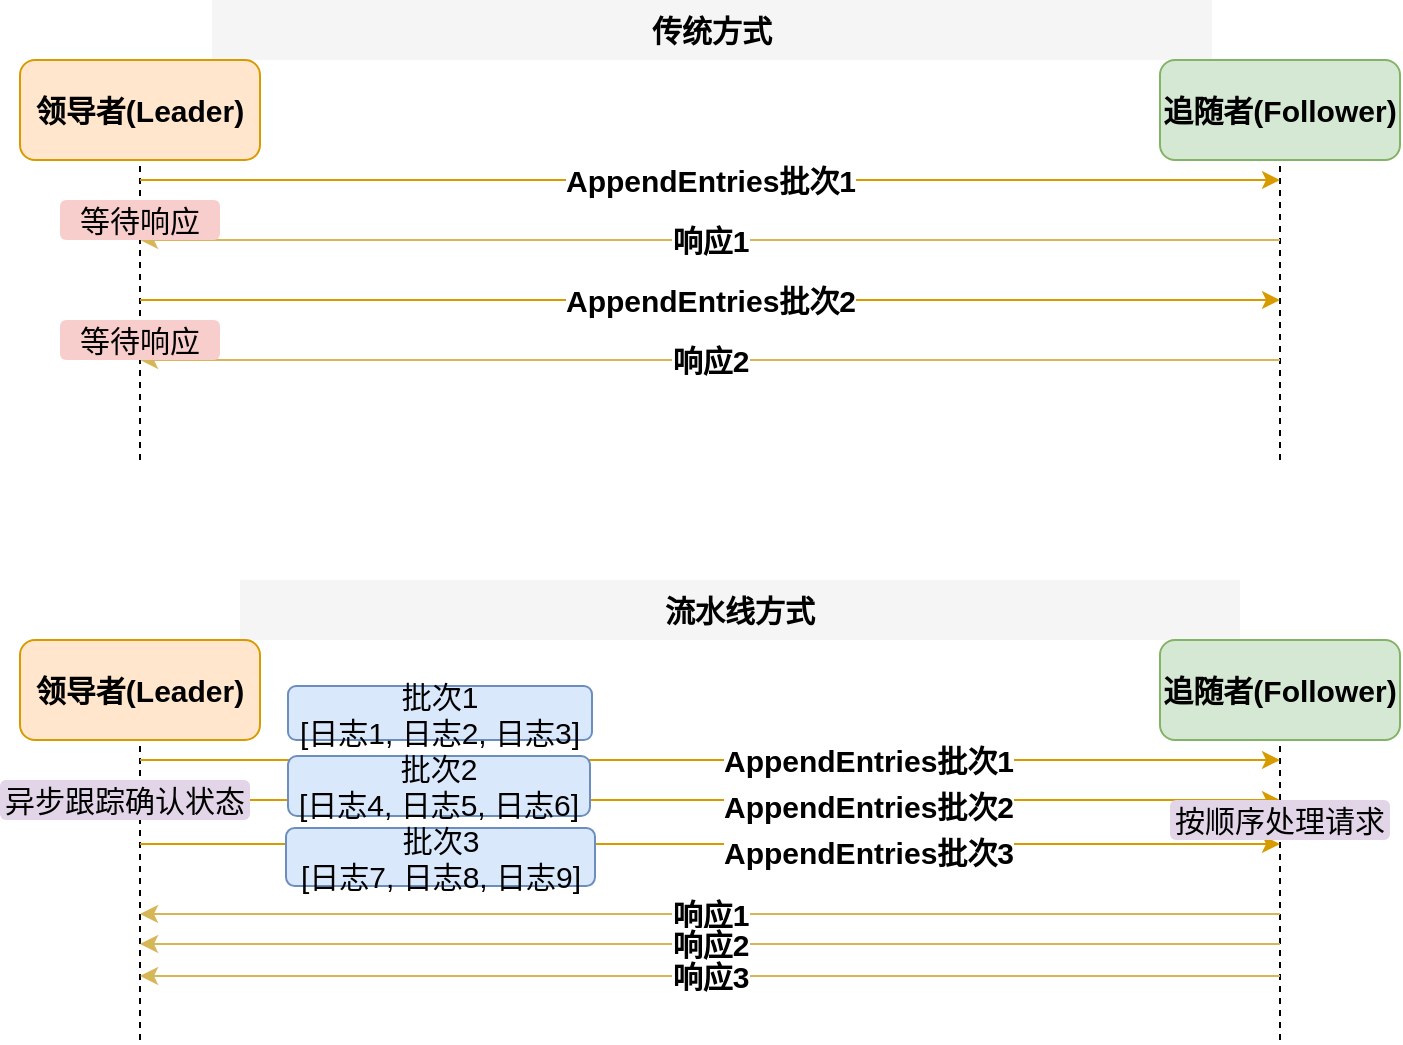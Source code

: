 <mxfile version="27.0.6">
  <diagram name="日志流水线优化" id="cEwv6QGE_8RR6pSS1JHF">
    <mxGraphModel dx="446" dy="136" grid="0" gridSize="10" guides="1" tooltips="1" connect="1" arrows="1" fold="1" page="0" pageScale="1" pageWidth="850" pageHeight="1100" math="0" shadow="0">
      <root>
        <mxCell id="0" />
        <mxCell id="1" parent="0" />
        <mxCell id="tI9Yq3BKOj91rwqoLNJe-35" value="传统方式" style="text;html=1;strokeColor=none;fillColor=#f5f5f5;align=center;verticalAlign=middle;whiteSpace=wrap;rounded=0;fontSize=15;fontStyle=1" vertex="1" parent="1">
          <mxGeometry x="825" y="571" width="500" height="30" as="geometry" />
        </mxCell>
        <mxCell id="tI9Yq3BKOj91rwqoLNJe-36" value="领导者(Leader)" style="rounded=1;whiteSpace=wrap;html=1;fillColor=#ffe6cc;strokeColor=#d79b00;fontStyle=1;fontSize=15;" vertex="1" parent="1">
          <mxGeometry x="729" y="601" width="120" height="50" as="geometry" />
        </mxCell>
        <mxCell id="tI9Yq3BKOj91rwqoLNJe-37" value="追随者(Follower)" style="rounded=1;whiteSpace=wrap;html=1;fillColor=#d5e8d4;strokeColor=#82b366;fontStyle=1;fontSize=15;" vertex="1" parent="1">
          <mxGeometry x="1299" y="601" width="120" height="50" as="geometry" />
        </mxCell>
        <mxCell id="tI9Yq3BKOj91rwqoLNJe-38" value="" style="endArrow=none;dashed=1;html=1;rounded=0;entryX=0.5;entryY=1;entryDx=0;entryDy=0;fontSize=15;" edge="1" parent="1" target="tI9Yq3BKOj91rwqoLNJe-36">
          <mxGeometry width="50" height="50" relative="1" as="geometry">
            <mxPoint x="789" y="801" as="sourcePoint" />
            <mxPoint x="789" y="651" as="targetPoint" />
          </mxGeometry>
        </mxCell>
        <mxCell id="tI9Yq3BKOj91rwqoLNJe-39" value="" style="endArrow=none;dashed=1;html=1;rounded=0;entryX=0.5;entryY=1;entryDx=0;entryDy=0;fontSize=15;" edge="1" parent="1" target="tI9Yq3BKOj91rwqoLNJe-37">
          <mxGeometry width="50" height="50" relative="1" as="geometry">
            <mxPoint x="1359" y="801" as="sourcePoint" />
            <mxPoint x="1359" y="651" as="targetPoint" />
          </mxGeometry>
        </mxCell>
        <mxCell id="tI9Yq3BKOj91rwqoLNJe-40" value="AppendEntries批次1" style="endArrow=classic;html=1;rounded=0;fillColor=#ffe6cc;strokeColor=#d79b00;fontStyle=1;fontSize=15;" edge="1" parent="1">
          <mxGeometry width="50" height="50" relative="1" as="geometry">
            <mxPoint x="789" y="661" as="sourcePoint" />
            <mxPoint x="1359" y="661" as="targetPoint" />
          </mxGeometry>
        </mxCell>
        <mxCell id="tI9Yq3BKOj91rwqoLNJe-41" value="响应1" style="endArrow=classic;html=1;rounded=0;fillColor=#fff2cc;strokeColor=#d6b656;fontStyle=1;fontSize=15;" edge="1" parent="1">
          <mxGeometry width="50" height="50" relative="1" as="geometry">
            <mxPoint x="1359" y="691" as="sourcePoint" />
            <mxPoint x="789" y="691" as="targetPoint" />
          </mxGeometry>
        </mxCell>
        <mxCell id="tI9Yq3BKOj91rwqoLNJe-42" value="AppendEntries批次2" style="endArrow=classic;html=1;rounded=0;fillColor=#ffe6cc;strokeColor=#d79b00;fontStyle=1;fontSize=15;" edge="1" parent="1">
          <mxGeometry width="50" height="50" relative="1" as="geometry">
            <mxPoint x="789" y="721" as="sourcePoint" />
            <mxPoint x="1359" y="721" as="targetPoint" />
          </mxGeometry>
        </mxCell>
        <mxCell id="tI9Yq3BKOj91rwqoLNJe-43" value="响应2" style="endArrow=classic;html=1;rounded=0;fillColor=#fff2cc;strokeColor=#d6b656;fontStyle=1;fontSize=15;" edge="1" parent="1">
          <mxGeometry width="50" height="50" relative="1" as="geometry">
            <mxPoint x="1359" y="751" as="sourcePoint" />
            <mxPoint x="789" y="751" as="targetPoint" />
          </mxGeometry>
        </mxCell>
        <mxCell id="tI9Yq3BKOj91rwqoLNJe-44" value="等待响应" style="text;html=1;strokeColor=none;fillColor=#f8cecc;align=center;verticalAlign=middle;whiteSpace=wrap;rounded=1;fontSize=15;" vertex="1" parent="1">
          <mxGeometry x="749" y="671" width="80" height="20" as="geometry" />
        </mxCell>
        <mxCell id="tI9Yq3BKOj91rwqoLNJe-45" value="等待响应" style="text;html=1;strokeColor=none;fillColor=#f8cecc;align=center;verticalAlign=middle;whiteSpace=wrap;rounded=1;fontSize=15;" vertex="1" parent="1">
          <mxGeometry x="749" y="731" width="80" height="20" as="geometry" />
        </mxCell>
        <mxCell id="tI9Yq3BKOj91rwqoLNJe-46" value="流水线方式" style="text;html=1;strokeColor=none;fillColor=#f5f5f5;align=center;verticalAlign=middle;whiteSpace=wrap;rounded=0;fontSize=15;fontStyle=1" vertex="1" parent="1">
          <mxGeometry x="839" y="861" width="500" height="30" as="geometry" />
        </mxCell>
        <mxCell id="tI9Yq3BKOj91rwqoLNJe-47" value="领导者(Leader)" style="rounded=1;whiteSpace=wrap;html=1;fillColor=#ffe6cc;strokeColor=#d79b00;fontStyle=1;fontSize=15;" vertex="1" parent="1">
          <mxGeometry x="729" y="891" width="120" height="50" as="geometry" />
        </mxCell>
        <mxCell id="tI9Yq3BKOj91rwqoLNJe-48" value="追随者(Follower)" style="rounded=1;whiteSpace=wrap;html=1;fillColor=#d5e8d4;strokeColor=#82b366;fontStyle=1;fontSize=15;" vertex="1" parent="1">
          <mxGeometry x="1299" y="891" width="120" height="50" as="geometry" />
        </mxCell>
        <mxCell id="tI9Yq3BKOj91rwqoLNJe-49" value="" style="endArrow=none;dashed=1;html=1;rounded=0;entryX=0.5;entryY=1;entryDx=0;entryDy=0;fontSize=15;" edge="1" parent="1" target="tI9Yq3BKOj91rwqoLNJe-47">
          <mxGeometry width="50" height="50" relative="1" as="geometry">
            <mxPoint x="789" y="1091" as="sourcePoint" />
            <mxPoint x="789" y="941" as="targetPoint" />
          </mxGeometry>
        </mxCell>
        <mxCell id="tI9Yq3BKOj91rwqoLNJe-50" value="" style="endArrow=none;dashed=1;html=1;rounded=0;entryX=0.5;entryY=1;entryDx=0;entryDy=0;fontSize=15;" edge="1" parent="1" target="tI9Yq3BKOj91rwqoLNJe-48">
          <mxGeometry width="50" height="50" relative="1" as="geometry">
            <mxPoint x="1359" y="1091" as="sourcePoint" />
            <mxPoint x="1359" y="941" as="targetPoint" />
          </mxGeometry>
        </mxCell>
        <mxCell id="tI9Yq3BKOj91rwqoLNJe-51" value="AppendEntries批次1" style="endArrow=classic;html=1;rounded=0;fillColor=#ffe6cc;strokeColor=#d79b00;fontStyle=1;fontSize=15;" edge="1" parent="1">
          <mxGeometry x="0.274" width="50" height="50" relative="1" as="geometry">
            <mxPoint x="789" y="951" as="sourcePoint" />
            <mxPoint x="1359" y="951" as="targetPoint" />
            <mxPoint x="1" as="offset" />
          </mxGeometry>
        </mxCell>
        <mxCell id="tI9Yq3BKOj91rwqoLNJe-52" value="AppendEntries批次2" style="endArrow=classic;html=1;rounded=0;fillColor=#ffe6cc;strokeColor=#d79b00;fontStyle=1;fontSize=15;" edge="1" parent="1">
          <mxGeometry x="0.277" y="-3" width="50" height="50" relative="1" as="geometry">
            <mxPoint x="789" y="971" as="sourcePoint" />
            <mxPoint x="1359" y="971" as="targetPoint" />
            <mxPoint as="offset" />
          </mxGeometry>
        </mxCell>
        <mxCell id="tI9Yq3BKOj91rwqoLNJe-53" value="AppendEntries批次3" style="endArrow=classic;html=1;rounded=0;fillColor=#ffe6cc;strokeColor=#d79b00;fontStyle=1;fontSize=15;" edge="1" parent="1">
          <mxGeometry x="0.277" y="-4" width="50" height="50" relative="1" as="geometry">
            <mxPoint x="789" y="993" as="sourcePoint" />
            <mxPoint x="1359" y="993" as="targetPoint" />
            <mxPoint as="offset" />
          </mxGeometry>
        </mxCell>
        <mxCell id="tI9Yq3BKOj91rwqoLNJe-54" value="响应1" style="endArrow=classic;html=1;rounded=0;fillColor=#fff2cc;strokeColor=#d6b656;fontStyle=1;fontSize=15;" edge="1" parent="1">
          <mxGeometry width="50" height="50" relative="1" as="geometry">
            <mxPoint x="1359" y="1028" as="sourcePoint" />
            <mxPoint x="789" y="1028" as="targetPoint" />
          </mxGeometry>
        </mxCell>
        <mxCell id="tI9Yq3BKOj91rwqoLNJe-55" value="响应2" style="endArrow=classic;html=1;rounded=0;fillColor=#fff2cc;strokeColor=#d6b656;fontStyle=1;fontSize=15;" edge="1" parent="1">
          <mxGeometry width="50" height="50" relative="1" as="geometry">
            <mxPoint x="1359" y="1043" as="sourcePoint" />
            <mxPoint x="789" y="1043" as="targetPoint" />
          </mxGeometry>
        </mxCell>
        <mxCell id="tI9Yq3BKOj91rwqoLNJe-56" value="响应3" style="endArrow=classic;html=1;rounded=0;fillColor=#fff2cc;strokeColor=#d6b656;fontStyle=1;fontSize=15;" edge="1" parent="1">
          <mxGeometry width="50" height="50" relative="1" as="geometry">
            <mxPoint x="1359" y="1059" as="sourcePoint" />
            <mxPoint x="789" y="1059" as="targetPoint" />
          </mxGeometry>
        </mxCell>
        <mxCell id="tI9Yq3BKOj91rwqoLNJe-57" value="异步跟踪确认状态" style="text;html=1;strokeColor=none;fillColor=#e1d5e7;align=center;verticalAlign=middle;whiteSpace=wrap;rounded=1;fontSize=15;" vertex="1" parent="1">
          <mxGeometry x="719" y="961" width="125" height="20" as="geometry" />
        </mxCell>
        <mxCell id="tI9Yq3BKOj91rwqoLNJe-58" value="按顺序处理请求" style="text;html=1;strokeColor=none;fillColor=#e1d5e7;align=center;verticalAlign=middle;whiteSpace=wrap;rounded=1;fontSize=15;" vertex="1" parent="1">
          <mxGeometry x="1304" y="971" width="110" height="20" as="geometry" />
        </mxCell>
        <mxCell id="tI9Yq3BKOj91rwqoLNJe-59" value="批次1&#xa;[日志1, 日志2, 日志3]" style="rounded=1;whiteSpace=wrap;html=1;fillColor=#dae8fc;strokeColor=#6c8ebf;align=center;verticalAlign=middle;fontSize=15;" vertex="1" parent="1">
          <mxGeometry x="863" y="914" width="152" height="27" as="geometry" />
        </mxCell>
        <mxCell id="tI9Yq3BKOj91rwqoLNJe-60" value="批次2&#xa;[日志4, 日志5, 日志6]" style="rounded=1;whiteSpace=wrap;html=1;fillColor=#dae8fc;strokeColor=#6c8ebf;align=center;verticalAlign=middle;fontSize=15;" vertex="1" parent="1">
          <mxGeometry x="863" y="949" width="151" height="30" as="geometry" />
        </mxCell>
        <mxCell id="tI9Yq3BKOj91rwqoLNJe-61" value="批次3&#xa;[日志7, 日志8, 日志9]" style="rounded=1;whiteSpace=wrap;html=1;fillColor=#dae8fc;strokeColor=#6c8ebf;align=center;verticalAlign=middle;fontSize=15;" vertex="1" parent="1">
          <mxGeometry x="862" y="985" width="154.5" height="29" as="geometry" />
        </mxCell>
      </root>
    </mxGraphModel>
  </diagram>
</mxfile>
